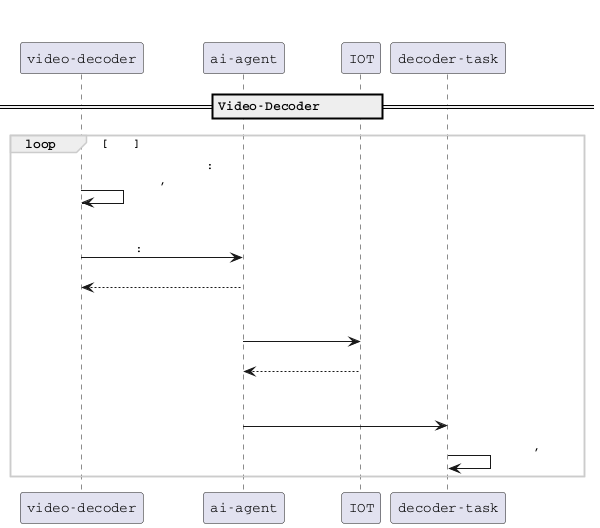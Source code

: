 @startuml
skinparam defaultFontName Courier
skinparam shadowing false
skinparam noteBackgroundColor #eee
skinparam noteBorderColor transparent
skinparam sequenceGroupBorderColor #ccc
skinparam sequenceReferenceBorderColor #ccc

title 取流失败异常时序图

participant "video-decoder"   as VD
participant "ai-agent"        as AA
participant "IOT"             as IOT
participant "decoder-task"    as DT

==Video-Decoder模块按桢率取流==

loop 取流抽帧
 VD -> VD: 解码任务中的直播流地址取流失败: \n 停止本次分析任务,修改数据库分析状态
 |||
 VD -> AA: 通知取流失败:云平台报警
 return 通知成功

 |||
 AA -> IOT: 请求更换摄像头直播流地址
 return 最新直播流地址

 |||
 AA -> DT: 重新发起直播流分析任务
 DT -> DT: 轮询数据库待开启任务,开始分析

end loop


@enduml